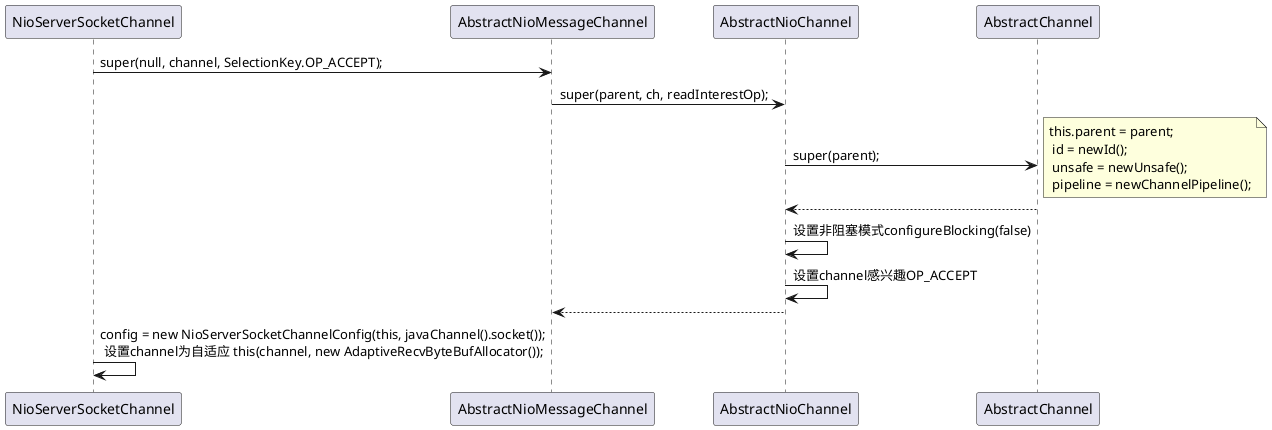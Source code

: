 @startuml
NioServerSocketChannel -> AbstractNioMessageChannel:super(null, channel, SelectionKey.OP_ACCEPT);
AbstractNioMessageChannel -> AbstractNioChannel:super(parent, ch, readInterestOp);
AbstractNioChannel -> AbstractChannel:super(parent);
note right:this.parent = parent; \n id = newId(); \n unsafe = newUnsafe(); \n pipeline = newChannelPipeline();
AbstractChannel --> AbstractNioChannel
AbstractNioChannel -> AbstractNioChannel : 设置非阻塞模式configureBlocking(false)
AbstractNioChannel -> AbstractNioChannel : 设置channel感兴趣OP_ACCEPT

AbstractNioChannel --> AbstractNioMessageChannel

NioServerSocketChannel -> NioServerSocketChannel:config = new NioServerSocketChannelConfig(this, javaChannel().socket());\n 设置channel为自适应 this(channel, new AdaptiveRecvByteBufAllocator());

@enduml